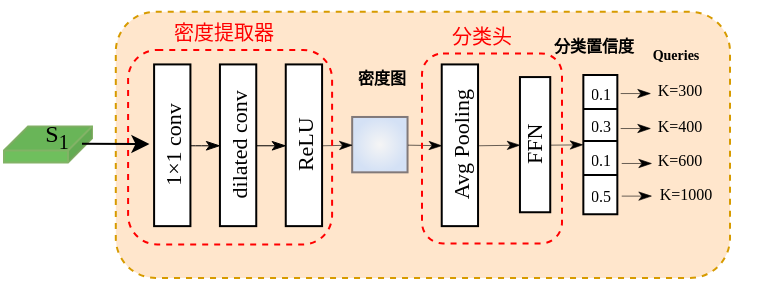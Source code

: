 <mxfile version="26.2.13">
  <diagram name="第 1 页" id="q1KnV8SIaWFdPeC2tP6b">
    <mxGraphModel dx="452" dy="221" grid="1" gridSize="10" guides="1" tooltips="1" connect="1" arrows="1" fold="1" page="1" pageScale="1" pageWidth="827" pageHeight="1169" math="0" shadow="0">
      <root>
        <mxCell id="0" />
        <mxCell id="1" parent="0" />
        <mxCell id="1zNpcJ69jEQYN1M2Kz2E-42" value="" style="shape=cube;whiteSpace=wrap;html=1;boundedLbl=1;backgroundOutline=1;darkOpacity=0.05;darkOpacity2=0.1;size=12;fillStyle=solid;flipH=1;spacingTop=-1;spacingLeft=0;spacing=2;fillColor=light-dark(#6fbf5d, #0c2100);strokeColor=#82b366;movable=1;resizable=1;rotatable=1;deletable=1;editable=1;locked=0;connectable=1;fontFamily=Times New Roman;" parent="1" vertex="1">
          <mxGeometry x="363" y="358.21" width="44" height="18" as="geometry" />
        </mxCell>
        <mxCell id="1zNpcJ69jEQYN1M2Kz2E-1" value="" style="rounded=1;whiteSpace=wrap;html=1;fontFamily=Times New Roman;fillColor=#ffe6cc;strokeColor=#d79b00;dashed=1;" parent="1" vertex="1">
          <mxGeometry x="418.9" y="300.87" width="307.1" height="133.13" as="geometry" />
        </mxCell>
        <mxCell id="1zNpcJ69jEQYN1M2Kz2E-2" value="" style="group;fontFamily=Times New Roman;" parent="1" vertex="1" connectable="0">
          <mxGeometry x="432.222" y="312.697" width="263.327" height="97.892" as="geometry" />
        </mxCell>
        <mxCell id="1zNpcJ69jEQYN1M2Kz2E-3" value="&lt;b&gt;&lt;font face=&quot;宋体&quot;&gt;密度图&lt;/font&gt;&lt;/b&gt;" style="text;html=1;align=center;verticalAlign=middle;whiteSpace=wrap;rounded=0;fontSize=8;fontFamily=Times New Roman;" parent="1zNpcJ69jEQYN1M2Kz2E-2" vertex="1">
          <mxGeometry x="86.262" y="3.496" width="68.102" height="34.652" as="geometry" />
        </mxCell>
        <mxCell id="1zNpcJ69jEQYN1M2Kz2E-46" value="&lt;font face=&quot;宋体&quot;&gt;密度提取器&lt;/font&gt;" style="text;html=1;align=center;verticalAlign=middle;whiteSpace=wrap;rounded=0;fontColor=#FF0000;fontFamily=Times New Roman;fontSize=10;" parent="1zNpcJ69jEQYN1M2Kz2E-2" vertex="1">
          <mxGeometry x="-14.172" y="-17.177" width="110" height="30" as="geometry" />
        </mxCell>
        <mxCell id="1zNpcJ69jEQYN1M2Kz2E-47" value="&lt;font face=&quot;宋体&quot;&gt;分类头&lt;/font&gt;" style="text;html=1;align=center;verticalAlign=middle;whiteSpace=wrap;rounded=0;fontColor=#FF0000;fontFamily=Times New Roman;fontSize=10;" parent="1zNpcJ69jEQYN1M2Kz2E-2" vertex="1">
          <mxGeometry x="114.778" y="-15.177" width="110" height="30" as="geometry" />
        </mxCell>
        <mxCell id="1zNpcJ69jEQYN1M2Kz2E-5" value="&lt;span style=&quot;font-size: 8px;&quot;&gt;&lt;b&gt;&lt;font face=&quot;宋体&quot;&gt;分类置信度&lt;/font&gt;&lt;/b&gt;&lt;/span&gt;" style="text;html=1;align=center;verticalAlign=middle;whiteSpace=wrap;rounded=0;fontFamily=Times New Roman;fontSize=6;fontColor=default;labelBackgroundColor=none;" parent="1" vertex="1">
          <mxGeometry x="623.309" y="300.74" width="69.91" height="34.962" as="geometry" />
        </mxCell>
        <mxCell id="1zNpcJ69jEQYN1M2Kz2E-6" value="&lt;font style=&quot;font-size: 7px;&quot;&gt;&lt;b style=&quot;&quot;&gt;Queries&lt;/b&gt;&lt;/font&gt;" style="text;html=1;align=center;verticalAlign=middle;whiteSpace=wrap;rounded=0;fontFamily=Times New Roman;fontSize=6;fontColor=default;labelBackgroundColor=none;" parent="1" vertex="1">
          <mxGeometry x="664.09" y="305.705" width="69.91" height="34.962" as="geometry" />
        </mxCell>
        <mxCell id="1zNpcJ69jEQYN1M2Kz2E-7" value="" style="group;fontFamily=Times New Roman;" parent="1" vertex="1" connectable="0">
          <mxGeometry x="438.048" y="327.208" width="231.623" height="102.792" as="geometry" />
        </mxCell>
        <mxCell id="1zNpcJ69jEQYN1M2Kz2E-8" value="&lt;p class=&quot;p1&quot; style=&quot;margin: 0px; font-variant-numeric: normal; font-variant-east-asian: normal; font-variant-alternates: normal; font-size-adjust: none; font-kerning: auto; font-optical-sizing: auto; font-feature-settings: normal; font-variation-settings: normal; font-variant-position: normal; font-variant-emoji: normal; font-stretch: normal; line-height: normal; text-align: start;&quot;&gt;&lt;font style=&quot;color: rgb(0, 0, 0); font-size: 11px;&quot;&gt;1×1 conv&lt;/font&gt;&lt;/p&gt;" style="rounded=0;whiteSpace=wrap;html=1;horizontal=0;fontFamily=Times New Roman;" parent="1zNpcJ69jEQYN1M2Kz2E-7" vertex="1">
          <mxGeometry width="18.161" height="80.855" as="geometry" />
        </mxCell>
        <mxCell id="1zNpcJ69jEQYN1M2Kz2E-9" value="" style="whiteSpace=wrap;html=1;aspect=fixed;fillColor=#f5f5f5;strokeColor=light-dark(#817979, #959595);gradientColor=#D4E1F5;gradientDirection=radial;fontFamily=Times New Roman;" parent="1zNpcJ69jEQYN1M2Kz2E-7" vertex="1">
          <mxGeometry x="99.039" y="26.278" width="27.684" height="27.684" as="geometry" />
        </mxCell>
        <mxCell id="1zNpcJ69jEQYN1M2Kz2E-10" value="" style="shape=table;startSize=0;container=1;collapsible=0;childLayout=tableLayout;fontSize=14;fontFamily=Times New Roman;align=center;" parent="1zNpcJ69jEQYN1M2Kz2E-7" vertex="1">
          <mxGeometry x="214.628" y="5.282" width="16.995" height="69.686" as="geometry" />
        </mxCell>
        <mxCell id="1zNpcJ69jEQYN1M2Kz2E-11" style="shape=tableRow;horizontal=0;startSize=0;swimlaneHead=0;swimlaneBody=0;strokeColor=inherit;top=0;left=0;bottom=0;right=0;collapsible=0;dropTarget=0;fillColor=none;points=[[0,0.5],[1,0.5]];portConstraint=eastwest;fontSize=16;fontFamily=Times New Roman;" parent="1zNpcJ69jEQYN1M2Kz2E-10" vertex="1">
          <mxGeometry width="16.995" height="17" as="geometry" />
        </mxCell>
        <mxCell id="1zNpcJ69jEQYN1M2Kz2E-12" value="&lt;font style=&quot;font-size: 8px;&quot;&gt;0.1&lt;/font&gt;" style="shape=partialRectangle;html=1;whiteSpace=wrap;connectable=0;strokeColor=inherit;overflow=hidden;fillColor=none;top=0;left=0;bottom=0;right=0;pointerEvents=1;fontSize=10;fontFamily=Times New Roman;" parent="1zNpcJ69jEQYN1M2Kz2E-11" vertex="1">
          <mxGeometry width="17" height="17" as="geometry">
            <mxRectangle width="17" height="17" as="alternateBounds" />
          </mxGeometry>
        </mxCell>
        <mxCell id="1zNpcJ69jEQYN1M2Kz2E-13" value="" style="shape=tableRow;horizontal=0;startSize=0;swimlaneHead=0;swimlaneBody=0;strokeColor=inherit;top=0;left=0;bottom=0;right=0;collapsible=0;dropTarget=0;fillColor=none;points=[[0,0.5],[1,0.5]];portConstraint=eastwest;fontSize=16;fontFamily=Times New Roman;" parent="1zNpcJ69jEQYN1M2Kz2E-10" vertex="1">
          <mxGeometry y="17" width="16.995" height="16" as="geometry" />
        </mxCell>
        <mxCell id="1zNpcJ69jEQYN1M2Kz2E-14" value="&lt;font style=&quot;font-size: 8px;&quot;&gt;0.3&lt;/font&gt;" style="shape=partialRectangle;html=1;whiteSpace=wrap;connectable=0;strokeColor=inherit;overflow=hidden;fillColor=none;top=0;left=0;bottom=0;right=0;pointerEvents=1;fontSize=10;fontFamily=Times New Roman;" parent="1zNpcJ69jEQYN1M2Kz2E-13" vertex="1">
          <mxGeometry width="17" height="16" as="geometry">
            <mxRectangle width="17" height="16" as="alternateBounds" />
          </mxGeometry>
        </mxCell>
        <mxCell id="1zNpcJ69jEQYN1M2Kz2E-15" value="" style="shape=tableRow;horizontal=0;startSize=0;swimlaneHead=0;swimlaneBody=0;strokeColor=inherit;top=0;left=0;bottom=0;right=0;collapsible=0;dropTarget=0;fillColor=none;points=[[0,0.5],[1,0.5]];portConstraint=eastwest;fontSize=16;fontFamily=Times New Roman;" parent="1zNpcJ69jEQYN1M2Kz2E-10" vertex="1">
          <mxGeometry y="33" width="16.995" height="17" as="geometry" />
        </mxCell>
        <mxCell id="1zNpcJ69jEQYN1M2Kz2E-16" value="&lt;font style=&quot;font-size: 8px;&quot;&gt;0.1&lt;/font&gt;" style="shape=partialRectangle;html=1;whiteSpace=wrap;connectable=0;strokeColor=inherit;overflow=hidden;fillColor=none;top=0;left=0;bottom=0;right=0;pointerEvents=1;fontSize=10;fontFamily=Times New Roman;" parent="1zNpcJ69jEQYN1M2Kz2E-15" vertex="1">
          <mxGeometry width="17" height="17" as="geometry">
            <mxRectangle width="17" height="17" as="alternateBounds" />
          </mxGeometry>
        </mxCell>
        <mxCell id="1zNpcJ69jEQYN1M2Kz2E-17" style="shape=tableRow;horizontal=0;startSize=0;swimlaneHead=0;swimlaneBody=0;strokeColor=inherit;top=0;left=0;bottom=0;right=0;collapsible=0;dropTarget=0;fillColor=none;points=[[0,0.5],[1,0.5]];portConstraint=eastwest;fontSize=16;fontFamily=Times New Roman;" parent="1zNpcJ69jEQYN1M2Kz2E-10" vertex="1">
          <mxGeometry y="50" width="16.995" height="20" as="geometry" />
        </mxCell>
        <mxCell id="1zNpcJ69jEQYN1M2Kz2E-18" value="&lt;font style=&quot;font-size: 8px;&quot;&gt;0.5&lt;/font&gt;" style="shape=partialRectangle;html=1;whiteSpace=wrap;connectable=0;strokeColor=inherit;overflow=hidden;fillColor=none;top=0;left=0;bottom=0;right=0;pointerEvents=1;fontSize=10;fontFamily=Times New Roman;" parent="1zNpcJ69jEQYN1M2Kz2E-17" vertex="1">
          <mxGeometry width="17" height="20" as="geometry">
            <mxRectangle width="17" height="20" as="alternateBounds" />
          </mxGeometry>
        </mxCell>
        <mxCell id="1zNpcJ69jEQYN1M2Kz2E-19" value="&lt;p class=&quot;p1&quot; style=&quot;margin: 0px; font-variant-numeric: normal; font-variant-east-asian: normal; font-variant-alternates: normal; font-size-adjust: none; font-kerning: auto; font-optical-sizing: auto; font-feature-settings: normal; font-variation-settings: normal; font-variant-position: normal; font-variant-emoji: normal; font-stretch: normal; line-height: normal; text-align: start;&quot;&gt;&lt;font style=&quot;color: rgb(0, 0, 0); font-size: 11px;&quot;&gt;dilated conv&lt;/font&gt;&lt;/p&gt;" style="rounded=0;whiteSpace=wrap;html=1;horizontal=0;fontFamily=Times New Roman;" parent="1zNpcJ69jEQYN1M2Kz2E-7" vertex="1">
          <mxGeometry x="32.916" width="18.161" height="80.855" as="geometry" />
        </mxCell>
        <mxCell id="1zNpcJ69jEQYN1M2Kz2E-20" value="&lt;font style=&quot;font-size: 11px;&quot;&gt;ReLU&lt;/font&gt;" style="rounded=0;whiteSpace=wrap;html=1;horizontal=0;fontFamily=Times New Roman;" parent="1zNpcJ69jEQYN1M2Kz2E-7" vertex="1">
          <mxGeometry x="65.832" width="18.161" height="80.855" as="geometry" />
        </mxCell>
        <mxCell id="1zNpcJ69jEQYN1M2Kz2E-21" value="&lt;font style=&quot;font-size: 11px;&quot;&gt;Avg Pooling&lt;/font&gt;" style="rounded=0;whiteSpace=wrap;html=1;horizontal=0;fontFamily=Times New Roman;" parent="1zNpcJ69jEQYN1M2Kz2E-7" vertex="1">
          <mxGeometry x="143.818" width="18.161" height="80.855" as="geometry" />
        </mxCell>
        <mxCell id="1zNpcJ69jEQYN1M2Kz2E-22" value="&lt;font style=&quot;font-size: 11px; font-weight: normal;&quot;&gt;FFN&lt;/font&gt;" style="rounded=0;whiteSpace=wrap;html=1;fontStyle=1;horizontal=0;fontFamily=Times New Roman;" parent="1zNpcJ69jEQYN1M2Kz2E-7" vertex="1">
          <mxGeometry x="182.928" y="6.328" width="15.147" height="67.592" as="geometry" />
        </mxCell>
        <mxCell id="1zNpcJ69jEQYN1M2Kz2E-23" value="" style="endArrow=classicThin;html=1;rounded=0;entryX=0;entryY=0.5;entryDx=0;entryDy=0;exitX=1;exitY=0.5;exitDx=0;exitDy=0;endFill=1;strokeWidth=0.5;curved=1;startArrow=none;startFill=0;fontFamily=Times New Roman;" parent="1zNpcJ69jEQYN1M2Kz2E-7" source="1zNpcJ69jEQYN1M2Kz2E-8" target="1zNpcJ69jEQYN1M2Kz2E-19" edge="1">
          <mxGeometry width="50" height="50" relative="1" as="geometry">
            <mxPoint x="-61.292" y="23.101" as="sourcePoint" />
            <mxPoint x="-4.54" y="-34.652" as="targetPoint" />
          </mxGeometry>
        </mxCell>
        <mxCell id="1zNpcJ69jEQYN1M2Kz2E-24" value="" style="endArrow=classicThin;html=1;rounded=0;entryX=0;entryY=0.5;entryDx=0;entryDy=0;exitX=1;exitY=0.5;exitDx=0;exitDy=0;endFill=1;strokeWidth=0.5;jumpSize=7;fontFamily=Times New Roman;" parent="1zNpcJ69jEQYN1M2Kz2E-7" source="1zNpcJ69jEQYN1M2Kz2E-19" target="1zNpcJ69jEQYN1M2Kz2E-20" edge="1">
          <mxGeometry width="50" height="50" relative="1" as="geometry">
            <mxPoint x="29.511" y="51.978" as="sourcePoint" />
            <mxPoint x="44.266" y="51.978" as="targetPoint" />
          </mxGeometry>
        </mxCell>
        <mxCell id="1zNpcJ69jEQYN1M2Kz2E-25" value="" style="endArrow=classicThin;html=1;rounded=0;endFill=1;strokeWidth=0.3;sourcePerimeterSpacing=0;fontSize=11;exitX=1;exitY=0.5;exitDx=0;exitDy=0;entryX=0;entryY=0.5;entryDx=0;entryDy=0;fontFamily=Times New Roman;" parent="1zNpcJ69jEQYN1M2Kz2E-7" source="1zNpcJ69jEQYN1M2Kz2E-20" target="1zNpcJ69jEQYN1M2Kz2E-9" edge="1">
          <mxGeometry width="50" height="50" relative="1" as="geometry">
            <mxPoint x="87.397" y="40.428" as="sourcePoint" />
            <mxPoint x="101.018" y="40.428" as="targetPoint" />
          </mxGeometry>
        </mxCell>
        <mxCell id="1zNpcJ69jEQYN1M2Kz2E-26" value="" style="endArrow=classicThin;html=1;rounded=0;entryX=0;entryY=0.5;entryDx=0;entryDy=0;exitX=1;exitY=0.5;exitDx=0;exitDy=0;endFill=1;strokeWidth=0.3;fontFamily=Times New Roman;" parent="1zNpcJ69jEQYN1M2Kz2E-7" source="1zNpcJ69jEQYN1M2Kz2E-21" target="1zNpcJ69jEQYN1M2Kz2E-22" edge="1">
          <mxGeometry width="50" height="50" relative="1" as="geometry">
            <mxPoint x="135.872" y="51.978" as="sourcePoint" />
            <mxPoint x="155.168" y="51.978" as="targetPoint" />
          </mxGeometry>
        </mxCell>
        <mxCell id="1zNpcJ69jEQYN1M2Kz2E-27" value="" style="endArrow=classicThin;html=1;rounded=0;endFill=1;strokeWidth=0.3;sourcePerimeterSpacing=0;fontSize=11;exitX=1;exitY=0.5;exitDx=0;exitDy=0;entryX=0;entryY=0.5;entryDx=0;entryDy=0;fontFamily=Times New Roman;" parent="1zNpcJ69jEQYN1M2Kz2E-7" source="1zNpcJ69jEQYN1M2Kz2E-9" target="1zNpcJ69jEQYN1M2Kz2E-21" edge="1">
          <mxGeometry width="50" height="50" relative="1" as="geometry">
            <mxPoint x="140.744" y="40.428" as="sourcePoint" />
            <mxPoint x="154.364" y="40.428" as="targetPoint" />
          </mxGeometry>
        </mxCell>
        <mxCell id="1zNpcJ69jEQYN1M2Kz2E-28" value="" style="endArrow=classicThin;html=1;rounded=0;strokeWidth=0.3;endFill=1;exitX=1;exitY=0.5;exitDx=0;exitDy=0;fontFamily=Times New Roman;" parent="1zNpcJ69jEQYN1M2Kz2E-7" source="1zNpcJ69jEQYN1M2Kz2E-22" edge="1">
          <mxGeometry width="50" height="50" relative="1" as="geometry">
            <mxPoint x="118.847" y="127.058" as="sourcePoint" />
            <mxPoint x="214.39" y="39.959" as="targetPoint" />
          </mxGeometry>
        </mxCell>
        <mxCell id="1zNpcJ69jEQYN1M2Kz2E-44" value="" style="rounded=1;whiteSpace=wrap;html=1;fillColor=none;dashed=1;strokeColor=#FF0000;" parent="1zNpcJ69jEQYN1M2Kz2E-7" vertex="1">
          <mxGeometry x="-13" y="-7.21" width="102" height="97.21" as="geometry" />
        </mxCell>
        <mxCell id="1zNpcJ69jEQYN1M2Kz2E-29" value="" style="group;fontFamily=Times New Roman;" parent="1" vertex="1" connectable="0">
          <mxGeometry x="662.68" y="325.516" width="70.388" height="81.379" as="geometry" />
        </mxCell>
        <mxCell id="1zNpcJ69jEQYN1M2Kz2E-30" value="" style="endArrow=classicThin;html=1;rounded=0;strokeWidth=0.3;endFill=1;exitX=1;exitY=0.5;exitDx=0;exitDy=0;fontSize=6;fontFamily=Times New Roman;" parent="1zNpcJ69jEQYN1M2Kz2E-29" edge="1">
          <mxGeometry width="50" height="50" relative="1" as="geometry">
            <mxPoint x="8.401" y="16.012" as="sourcePoint" />
            <mxPoint x="23.548" y="16.012" as="targetPoint" />
          </mxGeometry>
        </mxCell>
        <mxCell id="1zNpcJ69jEQYN1M2Kz2E-31" value="" style="endArrow=classicThin;html=1;rounded=0;strokeWidth=0.3;endFill=1;exitX=1;exitY=0.5;exitDx=0;exitDy=0;fontSize=6;fontFamily=Times New Roman;" parent="1zNpcJ69jEQYN1M2Kz2E-29" edge="1">
          <mxGeometry width="50" height="50" relative="1" as="geometry">
            <mxPoint x="8.401" y="33.493" as="sourcePoint" />
            <mxPoint x="23.548" y="33.493" as="targetPoint" />
          </mxGeometry>
        </mxCell>
        <mxCell id="1zNpcJ69jEQYN1M2Kz2E-32" value="" style="endArrow=classicThin;html=1;rounded=0;strokeWidth=0.3;endFill=1;exitX=1;exitY=0.5;exitDx=0;exitDy=0;fontSize=6;fontFamily=Times New Roman;" parent="1zNpcJ69jEQYN1M2Kz2E-29" edge="1">
          <mxGeometry width="50" height="50" relative="1" as="geometry">
            <mxPoint x="8.937" y="50.974" as="sourcePoint" />
            <mxPoint x="24.084" y="50.974" as="targetPoint" />
          </mxGeometry>
        </mxCell>
        <mxCell id="1zNpcJ69jEQYN1M2Kz2E-33" value="" style="endArrow=classicThin;html=1;rounded=0;strokeWidth=0.3;endFill=1;exitX=1;exitY=0.5;exitDx=0;exitDy=0;fontSize=6;fontFamily=Times New Roman;" parent="1zNpcJ69jEQYN1M2Kz2E-29" edge="1">
          <mxGeometry width="50" height="50" relative="1" as="geometry">
            <mxPoint x="8.937" y="67.289" as="sourcePoint" />
            <mxPoint x="24.084" y="67.289" as="targetPoint" />
          </mxGeometry>
        </mxCell>
        <mxCell id="1zNpcJ69jEQYN1M2Kz2E-34" value="&lt;font style=&quot;font-size: 8px;&quot;&gt;K=300&lt;/font&gt;" style="text;html=1;align=center;verticalAlign=middle;whiteSpace=wrap;rounded=0;fontFamily=Times New Roman;fontSize=6;fontColor=default;labelBackgroundColor=none;" parent="1zNpcJ69jEQYN1M2Kz2E-29" vertex="1">
          <mxGeometry x="3.495" width="69.91" height="29.135" as="geometry" />
        </mxCell>
        <mxCell id="1zNpcJ69jEQYN1M2Kz2E-35" value="&lt;font style=&quot;font-size: 8px;&quot;&gt;K=400&lt;/font&gt;" style="text;html=1;align=center;verticalAlign=middle;whiteSpace=wrap;rounded=0;fontFamily=Times New Roman;fontSize=6;fontColor=default;labelBackgroundColor=none;" parent="1zNpcJ69jEQYN1M2Kz2E-29" vertex="1">
          <mxGeometry x="3.495" y="18.343" width="69.91" height="29.135" as="geometry" />
        </mxCell>
        <mxCell id="1zNpcJ69jEQYN1M2Kz2E-36" value="&lt;font style=&quot;font-size: 8px;&quot;&gt;K=600&lt;/font&gt;" style="text;html=1;align=center;verticalAlign=middle;whiteSpace=wrap;rounded=0;fontFamily=Times New Roman;fontSize=6;fontColor=default;labelBackgroundColor=none;" parent="1zNpcJ69jEQYN1M2Kz2E-29" vertex="1">
          <mxGeometry x="3.74" y="34.962" width="69.91" height="29.135" as="geometry" />
        </mxCell>
        <mxCell id="1zNpcJ69jEQYN1M2Kz2E-37" value="&lt;font style=&quot;font-size: 8px;&quot;&gt;K=1000&lt;/font&gt;" style="text;html=1;align=center;verticalAlign=middle;whiteSpace=wrap;rounded=0;fontFamily=Times New Roman;fontSize=6;fontColor=default;labelBackgroundColor=none;" parent="1zNpcJ69jEQYN1M2Kz2E-29" vertex="1">
          <mxGeometry x="6.304" y="52.244" width="69.91" height="29.135" as="geometry" />
        </mxCell>
        <mxCell id="1zNpcJ69jEQYN1M2Kz2E-38" value="" style="endArrow=classic;html=1;rounded=0;exitX=0;exitY=0;exitDx=20.5;exitDy=29.5;exitPerimeter=0;entryX=0;entryY=0.5;entryDx=0;entryDy=0;fontFamily=Times New Roman;" parent="1" edge="1">
          <mxGeometry width="50" height="50" relative="1" as="geometry">
            <mxPoint x="402" y="366.887" as="sourcePoint" />
            <mxPoint x="435.718" y="367.006" as="targetPoint" />
          </mxGeometry>
        </mxCell>
        <mxCell id="1zNpcJ69jEQYN1M2Kz2E-39" value="S&lt;sub&gt;1&lt;/sub&gt;" style="text;html=1;align=center;verticalAlign=middle;whiteSpace=wrap;rounded=0;fontFamily=Times New Roman;" parent="1" vertex="1">
          <mxGeometry x="361" y="349.206" width="57.093" height="26.699" as="geometry" />
        </mxCell>
        <mxCell id="1zNpcJ69jEQYN1M2Kz2E-43" value="" style="rounded=1;whiteSpace=wrap;html=1;fillColor=none;dashed=1;strokeColor=#FF0000;" parent="1" vertex="1">
          <mxGeometry x="572" y="321.7" width="70" height="95" as="geometry" />
        </mxCell>
      </root>
    </mxGraphModel>
  </diagram>
</mxfile>
